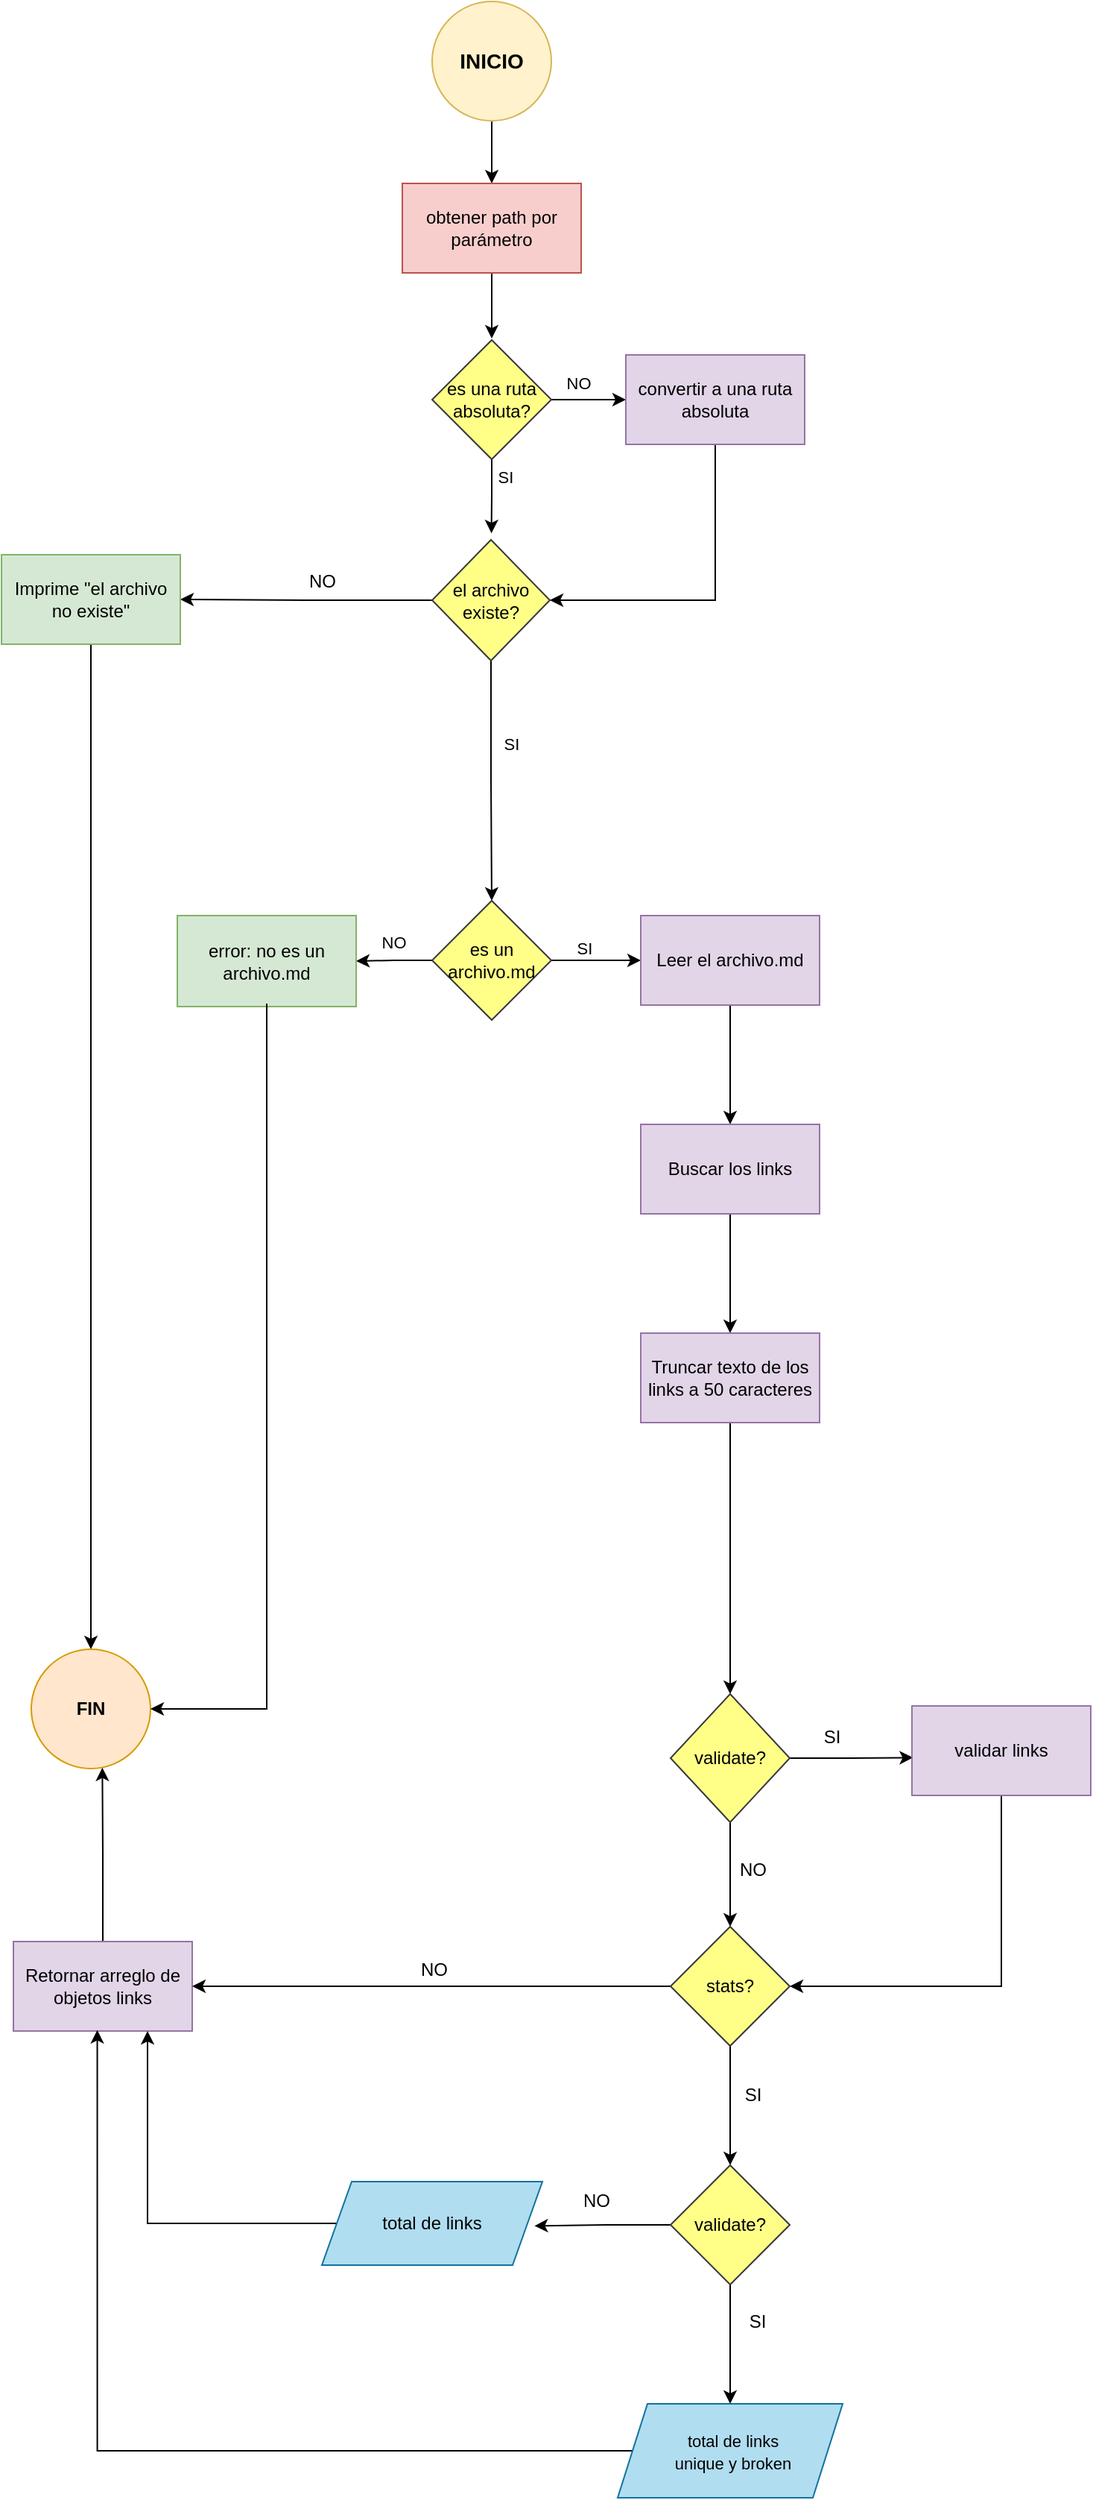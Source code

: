 <mxfile version="21.6.5" type="google" pages="2">
  <diagram name="Copia de Página-1" id="Eb_1iLqbJWPre46TkYi8">
    <mxGraphModel grid="0" page="1" gridSize="10" guides="1" tooltips="1" connect="1" arrows="1" fold="1" pageScale="1" pageWidth="827" pageHeight="1169" math="0" shadow="0">
      <root>
        <mxCell id="flmI9w5uJAhE-OJWaNQS-0" />
        <mxCell id="flmI9w5uJAhE-OJWaNQS-1" parent="flmI9w5uJAhE-OJWaNQS-0" />
        <mxCell id="n52NxJYJDgnvrL88Earb-2" style="edgeStyle=orthogonalEdgeStyle;rounded=0;orthogonalLoop=1;jettySize=auto;html=1;exitX=0.5;exitY=1;exitDx=0;exitDy=0;" edge="1" parent="flmI9w5uJAhE-OJWaNQS-1" source="flmI9w5uJAhE-OJWaNQS-2" target="n52NxJYJDgnvrL88Earb-1">
          <mxGeometry relative="1" as="geometry" />
        </mxCell>
        <mxCell id="flmI9w5uJAhE-OJWaNQS-2" value="&lt;b style=&quot;&quot;&gt;&lt;font style=&quot;font-size: 14px;&quot;&gt;INICIO&lt;/font&gt;&lt;/b&gt;" style="ellipse;whiteSpace=wrap;html=1;aspect=fixed;fillColor=#fff2cc;strokeColor=#d6b656;" vertex="1" parent="flmI9w5uJAhE-OJWaNQS-1">
          <mxGeometry x="370" y="26" width="80" height="80" as="geometry" />
        </mxCell>
        <mxCell id="flmI9w5uJAhE-OJWaNQS-4" value="" style="edgeStyle=orthogonalEdgeStyle;rounded=0;orthogonalLoop=1;jettySize=auto;html=1;entryX=0.5;entryY=0;entryDx=0;entryDy=0;" edge="1" parent="flmI9w5uJAhE-OJWaNQS-1" source="flmI9w5uJAhE-OJWaNQS-7" target="flmI9w5uJAhE-OJWaNQS-30">
          <mxGeometry relative="1" as="geometry">
            <mxPoint x="410" y="309" as="targetPoint" />
          </mxGeometry>
        </mxCell>
        <mxCell id="flmI9w5uJAhE-OJWaNQS-5" value="SI" style="edgeLabel;html=1;align=center;verticalAlign=middle;resizable=0;points=[];" vertex="1" connectable="0" parent="flmI9w5uJAhE-OJWaNQS-4">
          <mxGeometry x="-0.1" y="3" relative="1" as="geometry">
            <mxPoint x="10" y="-17" as="offset" />
          </mxGeometry>
        </mxCell>
        <mxCell id="flmI9w5uJAhE-OJWaNQS-6" value="" style="edgeStyle=orthogonalEdgeStyle;rounded=0;orthogonalLoop=1;jettySize=auto;html=1;" edge="1" parent="flmI9w5uJAhE-OJWaNQS-1" source="flmI9w5uJAhE-OJWaNQS-7" target="flmI9w5uJAhE-OJWaNQS-21">
          <mxGeometry relative="1" as="geometry" />
        </mxCell>
        <mxCell id="flmI9w5uJAhE-OJWaNQS-7" value="el archivo existe?" style="rhombus;whiteSpace=wrap;html=1;fillColor=#ffff88;strokeColor=#36393d;" vertex="1" parent="flmI9w5uJAhE-OJWaNQS-1">
          <mxGeometry x="370" y="387" width="79" height="81" as="geometry" />
        </mxCell>
        <mxCell id="flmI9w5uJAhE-OJWaNQS-20" value="" style="edgeStyle=orthogonalEdgeStyle;rounded=0;orthogonalLoop=1;jettySize=auto;html=1;" edge="1" parent="flmI9w5uJAhE-OJWaNQS-1" source="flmI9w5uJAhE-OJWaNQS-21" target="flmI9w5uJAhE-OJWaNQS-23">
          <mxGeometry relative="1" as="geometry" />
        </mxCell>
        <mxCell id="flmI9w5uJAhE-OJWaNQS-21" value="Imprime &quot;el archivo no existe&quot;" style="whiteSpace=wrap;html=1;fillColor=#d5e8d4;strokeColor=#82b366;" vertex="1" parent="flmI9w5uJAhE-OJWaNQS-1">
          <mxGeometry x="81" y="397" width="120" height="60" as="geometry" />
        </mxCell>
        <mxCell id="flmI9w5uJAhE-OJWaNQS-22" value="NO" style="text;html=1;align=center;verticalAlign=middle;resizable=0;points=[];autosize=1;strokeColor=none;fillColor=none;" vertex="1" parent="flmI9w5uJAhE-OJWaNQS-1">
          <mxGeometry x="278" y="402" width="36" height="26" as="geometry" />
        </mxCell>
        <mxCell id="flmI9w5uJAhE-OJWaNQS-23" value="&lt;b&gt;FIN&lt;/b&gt;" style="ellipse;whiteSpace=wrap;html=1;fillColor=#ffe6cc;strokeColor=#d79b00;" vertex="1" parent="flmI9w5uJAhE-OJWaNQS-1">
          <mxGeometry x="101" y="1131" width="80" height="80" as="geometry" />
        </mxCell>
        <mxCell id="flmI9w5uJAhE-OJWaNQS-26" value="" style="edgeStyle=orthogonalEdgeStyle;rounded=0;orthogonalLoop=1;jettySize=auto;html=1;" edge="1" parent="flmI9w5uJAhE-OJWaNQS-1" source="flmI9w5uJAhE-OJWaNQS-30" target="flmI9w5uJAhE-OJWaNQS-32">
          <mxGeometry relative="1" as="geometry" />
        </mxCell>
        <mxCell id="flmI9w5uJAhE-OJWaNQS-27" value="SI" style="edgeLabel;html=1;align=center;verticalAlign=middle;resizable=0;points=[];" vertex="1" connectable="0" parent="flmI9w5uJAhE-OJWaNQS-26">
          <mxGeometry x="-0.233" y="1" relative="1" as="geometry">
            <mxPoint x="-1" y="-7" as="offset" />
          </mxGeometry>
        </mxCell>
        <mxCell id="flmI9w5uJAhE-OJWaNQS-28" value="" style="edgeStyle=orthogonalEdgeStyle;rounded=0;orthogonalLoop=1;jettySize=auto;html=1;" edge="1" parent="flmI9w5uJAhE-OJWaNQS-1" source="flmI9w5uJAhE-OJWaNQS-30" target="flmI9w5uJAhE-OJWaNQS-33">
          <mxGeometry relative="1" as="geometry" />
        </mxCell>
        <mxCell id="flmI9w5uJAhE-OJWaNQS-29" value="NO" style="edgeLabel;html=1;align=center;verticalAlign=middle;resizable=0;points=[];" vertex="1" connectable="0" parent="flmI9w5uJAhE-OJWaNQS-28">
          <mxGeometry x="-0.033" y="-2" relative="1" as="geometry">
            <mxPoint x="-1" y="-10" as="offset" />
          </mxGeometry>
        </mxCell>
        <mxCell id="flmI9w5uJAhE-OJWaNQS-30" value="es un archivo.md" style="rhombus;whiteSpace=wrap;html=1;fillColor=#ffff88;strokeColor=#36393d;" vertex="1" parent="flmI9w5uJAhE-OJWaNQS-1">
          <mxGeometry x="370" y="629" width="80" height="80" as="geometry" />
        </mxCell>
        <mxCell id="flmI9w5uJAhE-OJWaNQS-31" value="" style="edgeStyle=orthogonalEdgeStyle;rounded=0;orthogonalLoop=1;jettySize=auto;html=1;" edge="1" parent="flmI9w5uJAhE-OJWaNQS-1" source="flmI9w5uJAhE-OJWaNQS-32" target="flmI9w5uJAhE-OJWaNQS-38">
          <mxGeometry relative="1" as="geometry" />
        </mxCell>
        <mxCell id="flmI9w5uJAhE-OJWaNQS-32" value="Leer el archivo.md" style="whiteSpace=wrap;html=1;fillColor=#e1d5e7;strokeColor=#9673a6;" vertex="1" parent="flmI9w5uJAhE-OJWaNQS-1">
          <mxGeometry x="510" y="639" width="120" height="60" as="geometry" />
        </mxCell>
        <mxCell id="flmI9w5uJAhE-OJWaNQS-33" value="error: no es un archivo.md" style="whiteSpace=wrap;html=1;fillColor=#d5e8d4;strokeColor=#82b366;" vertex="1" parent="flmI9w5uJAhE-OJWaNQS-1">
          <mxGeometry x="199" y="639" width="120" height="61" as="geometry" />
        </mxCell>
        <mxCell id="flmI9w5uJAhE-OJWaNQS-34" value="" style="endArrow=classic;html=1;rounded=0;entryX=1;entryY=0.5;entryDx=0;entryDy=0;" edge="1" parent="flmI9w5uJAhE-OJWaNQS-1" target="flmI9w5uJAhE-OJWaNQS-23">
          <mxGeometry width="50" height="50" relative="1" as="geometry">
            <mxPoint x="259" y="698" as="sourcePoint" />
            <mxPoint x="247" y="1009" as="targetPoint" />
            <Array as="points">
              <mxPoint x="259" y="1171" />
            </Array>
          </mxGeometry>
        </mxCell>
        <mxCell id="flmI9w5uJAhE-OJWaNQS-37" value="" style="edgeStyle=orthogonalEdgeStyle;rounded=0;orthogonalLoop=1;jettySize=auto;html=1;" edge="1" parent="flmI9w5uJAhE-OJWaNQS-1" source="flmI9w5uJAhE-OJWaNQS-38" target="flmI9w5uJAhE-OJWaNQS-40">
          <mxGeometry relative="1" as="geometry" />
        </mxCell>
        <mxCell id="flmI9w5uJAhE-OJWaNQS-38" value="Buscar los links" style="whiteSpace=wrap;html=1;fillColor=#e1d5e7;strokeColor=#9673a6;" vertex="1" parent="flmI9w5uJAhE-OJWaNQS-1">
          <mxGeometry x="510" y="779" width="120" height="60" as="geometry" />
        </mxCell>
        <mxCell id="hny0FEZsj_aSgteA06kb-0" style="edgeStyle=orthogonalEdgeStyle;rounded=0;orthogonalLoop=1;jettySize=auto;html=1;exitX=0.5;exitY=1;exitDx=0;exitDy=0;entryX=0.5;entryY=0;entryDx=0;entryDy=0;" edge="1" parent="flmI9w5uJAhE-OJWaNQS-1" source="flmI9w5uJAhE-OJWaNQS-40" target="63wKCJJX6FvhJQ1U0PKb-0">
          <mxGeometry relative="1" as="geometry" />
        </mxCell>
        <mxCell id="flmI9w5uJAhE-OJWaNQS-40" value="Truncar texto de los links a 50 caracteres" style="whiteSpace=wrap;html=1;fillColor=#e1d5e7;strokeColor=#9673a6;" vertex="1" parent="flmI9w5uJAhE-OJWaNQS-1">
          <mxGeometry x="510" y="919" width="120" height="60" as="geometry" />
        </mxCell>
        <mxCell id="hny0FEZsj_aSgteA06kb-12" style="edgeStyle=orthogonalEdgeStyle;rounded=0;orthogonalLoop=1;jettySize=auto;html=1;entryX=0.596;entryY=0.992;entryDx=0;entryDy=0;entryPerimeter=0;" edge="1" parent="flmI9w5uJAhE-OJWaNQS-1" source="flmI9w5uJAhE-OJWaNQS-42" target="flmI9w5uJAhE-OJWaNQS-23">
          <mxGeometry relative="1" as="geometry" />
        </mxCell>
        <mxCell id="flmI9w5uJAhE-OJWaNQS-42" value="Retornar arreglo de objetos links" style="whiteSpace=wrap;html=1;fillColor=#e1d5e7;strokeColor=#9673a6;" vertex="1" parent="flmI9w5uJAhE-OJWaNQS-1">
          <mxGeometry x="89" y="1327" width="120" height="60" as="geometry" />
        </mxCell>
        <mxCell id="n52NxJYJDgnvrL88Earb-3" style="edgeStyle=orthogonalEdgeStyle;rounded=0;orthogonalLoop=1;jettySize=auto;html=1;exitX=0.5;exitY=1;exitDx=0;exitDy=0;" edge="1" parent="flmI9w5uJAhE-OJWaNQS-1" source="n52NxJYJDgnvrL88Earb-1">
          <mxGeometry relative="1" as="geometry">
            <mxPoint x="410" y="252" as="targetPoint" />
          </mxGeometry>
        </mxCell>
        <mxCell id="n52NxJYJDgnvrL88Earb-1" value="obtener path por parámetro" style="whiteSpace=wrap;html=1;fillColor=#f8cecc;strokeColor=#b85450;" vertex="1" parent="flmI9w5uJAhE-OJWaNQS-1">
          <mxGeometry x="350" y="148" width="120" height="60" as="geometry" />
        </mxCell>
        <mxCell id="iaJCq1oTjdlVzCQCZ5go-2" style="edgeStyle=orthogonalEdgeStyle;rounded=0;orthogonalLoop=1;jettySize=auto;html=1;exitX=1;exitY=0.5;exitDx=0;exitDy=0;entryX=0;entryY=0.5;entryDx=0;entryDy=0;" edge="1" parent="flmI9w5uJAhE-OJWaNQS-1" source="ioRW1G0ksGucZCcj0Kav-2" target="iaJCq1oTjdlVzCQCZ5go-1">
          <mxGeometry relative="1" as="geometry" />
        </mxCell>
        <mxCell id="iaJCq1oTjdlVzCQCZ5go-5" value="NO" style="edgeLabel;html=1;align=center;verticalAlign=middle;resizable=0;points=[];" connectable="0" vertex="1" parent="iaJCq1oTjdlVzCQCZ5go-2">
          <mxGeometry x="-0.285" y="-1" relative="1" as="geometry">
            <mxPoint y="-12" as="offset" />
          </mxGeometry>
        </mxCell>
        <mxCell id="iaJCq1oTjdlVzCQCZ5go-3" style="edgeStyle=orthogonalEdgeStyle;rounded=0;orthogonalLoop=1;jettySize=auto;html=1;exitX=0.5;exitY=1;exitDx=0;exitDy=0;" edge="1" parent="flmI9w5uJAhE-OJWaNQS-1" source="ioRW1G0ksGucZCcj0Kav-2">
          <mxGeometry relative="1" as="geometry">
            <mxPoint x="409.8" y="382.6" as="targetPoint" />
          </mxGeometry>
        </mxCell>
        <mxCell id="iaJCq1oTjdlVzCQCZ5go-4" value="SI" style="edgeLabel;html=1;align=center;verticalAlign=middle;resizable=0;points=[];" connectable="0" vertex="1" parent="iaJCq1oTjdlVzCQCZ5go-3">
          <mxGeometry x="-0.197" y="2" relative="1" as="geometry">
            <mxPoint x="7" y="-8" as="offset" />
          </mxGeometry>
        </mxCell>
        <mxCell id="ioRW1G0ksGucZCcj0Kav-2" value="es una ruta absoluta?" style="rhombus;whiteSpace=wrap;html=1;fillColor=#ffff88;strokeColor=#36393d;" vertex="1" parent="flmI9w5uJAhE-OJWaNQS-1">
          <mxGeometry x="370" y="253" width="80" height="80" as="geometry" />
        </mxCell>
        <mxCell id="Nl9SdydDJLbkenpEZ9Hk-1" style="edgeStyle=orthogonalEdgeStyle;rounded=0;orthogonalLoop=1;jettySize=auto;html=1;exitX=0.5;exitY=1;exitDx=0;exitDy=0;entryX=1;entryY=0.5;entryDx=0;entryDy=0;" edge="1" parent="flmI9w5uJAhE-OJWaNQS-1" source="iaJCq1oTjdlVzCQCZ5go-1" target="flmI9w5uJAhE-OJWaNQS-7">
          <mxGeometry relative="1" as="geometry">
            <mxPoint x="410" y="380.333" as="targetPoint" />
          </mxGeometry>
        </mxCell>
        <mxCell id="iaJCq1oTjdlVzCQCZ5go-1" value="convertir a una ruta absoluta" style="whiteSpace=wrap;html=1;fillColor=#e1d5e7;strokeColor=#9673a6;" vertex="1" parent="flmI9w5uJAhE-OJWaNQS-1">
          <mxGeometry x="500" y="263" width="120" height="60" as="geometry" />
        </mxCell>
        <mxCell id="hny0FEZsj_aSgteA06kb-2" style="edgeStyle=orthogonalEdgeStyle;rounded=0;orthogonalLoop=1;jettySize=auto;html=1;exitX=1;exitY=0.5;exitDx=0;exitDy=0;entryX=0.006;entryY=0.578;entryDx=0;entryDy=0;entryPerimeter=0;" edge="1" parent="flmI9w5uJAhE-OJWaNQS-1" source="63wKCJJX6FvhJQ1U0PKb-0" target="hny0FEZsj_aSgteA06kb-1">
          <mxGeometry relative="1" as="geometry">
            <mxPoint x="665.8" y="1204.2" as="targetPoint" />
          </mxGeometry>
        </mxCell>
        <mxCell id="hny0FEZsj_aSgteA06kb-5" style="edgeStyle=orthogonalEdgeStyle;rounded=0;orthogonalLoop=1;jettySize=auto;html=1;exitX=0.5;exitY=1;exitDx=0;exitDy=0;entryX=0.5;entryY=0;entryDx=0;entryDy=0;" edge="1" parent="flmI9w5uJAhE-OJWaNQS-1" source="63wKCJJX6FvhJQ1U0PKb-0" target="hny0FEZsj_aSgteA06kb-4">
          <mxGeometry relative="1" as="geometry" />
        </mxCell>
        <mxCell id="63wKCJJX6FvhJQ1U0PKb-0" value="validate?" style="rhombus;whiteSpace=wrap;html=1;fillColor=#ffff88;strokeColor=#36393d;" vertex="1" parent="flmI9w5uJAhE-OJWaNQS-1">
          <mxGeometry x="530" y="1161" width="80" height="86" as="geometry" />
        </mxCell>
        <mxCell id="63wKCJJX6FvhJQ1U0PKb-8" value="SI" style="text;html=1;align=center;verticalAlign=middle;resizable=0;points=[];autosize=1;strokeColor=none;fillColor=none;" vertex="1" parent="flmI9w5uJAhE-OJWaNQS-1">
          <mxGeometry x="623" y="1177" width="29" height="26" as="geometry" />
        </mxCell>
        <mxCell id="hny0FEZsj_aSgteA06kb-9" style="edgeStyle=orthogonalEdgeStyle;rounded=0;orthogonalLoop=1;jettySize=auto;html=1;exitX=0.5;exitY=1;exitDx=0;exitDy=0;entryX=1;entryY=0.5;entryDx=0;entryDy=0;" edge="1" parent="flmI9w5uJAhE-OJWaNQS-1" source="hny0FEZsj_aSgteA06kb-1" target="hny0FEZsj_aSgteA06kb-4">
          <mxGeometry relative="1" as="geometry" />
        </mxCell>
        <mxCell id="hny0FEZsj_aSgteA06kb-1" value="validar links" style="whiteSpace=wrap;html=1;fillColor=#e1d5e7;strokeColor=#9673a6;" vertex="1" parent="flmI9w5uJAhE-OJWaNQS-1">
          <mxGeometry x="692" y="1169" width="120" height="60" as="geometry" />
        </mxCell>
        <mxCell id="hny0FEZsj_aSgteA06kb-10" style="edgeStyle=orthogonalEdgeStyle;rounded=0;orthogonalLoop=1;jettySize=auto;html=1;exitX=0;exitY=0.5;exitDx=0;exitDy=0;entryX=1;entryY=0.5;entryDx=0;entryDy=0;" edge="1" parent="flmI9w5uJAhE-OJWaNQS-1" source="hny0FEZsj_aSgteA06kb-4" target="flmI9w5uJAhE-OJWaNQS-42">
          <mxGeometry relative="1" as="geometry" />
        </mxCell>
        <mxCell id="hny0FEZsj_aSgteA06kb-14" value="" style="edgeStyle=orthogonalEdgeStyle;rounded=0;orthogonalLoop=1;jettySize=auto;html=1;" edge="1" parent="flmI9w5uJAhE-OJWaNQS-1" source="hny0FEZsj_aSgteA06kb-4" target="hny0FEZsj_aSgteA06kb-13">
          <mxGeometry relative="1" as="geometry" />
        </mxCell>
        <mxCell id="hny0FEZsj_aSgteA06kb-4" value="stats?" style="rhombus;whiteSpace=wrap;html=1;fillColor=#ffff88;strokeColor=#36393d;" vertex="1" parent="flmI9w5uJAhE-OJWaNQS-1">
          <mxGeometry x="530" y="1317" width="80" height="80" as="geometry" />
        </mxCell>
        <mxCell id="hny0FEZsj_aSgteA06kb-6" value="NO" style="text;html=1;align=center;verticalAlign=middle;resizable=0;points=[];autosize=1;strokeColor=none;fillColor=none;" vertex="1" parent="flmI9w5uJAhE-OJWaNQS-1">
          <mxGeometry x="567" y="1266" width="36" height="26" as="geometry" />
        </mxCell>
        <mxCell id="hny0FEZsj_aSgteA06kb-11" value="NO" style="text;html=1;align=center;verticalAlign=middle;resizable=0;points=[];autosize=1;strokeColor=none;fillColor=none;" vertex="1" parent="flmI9w5uJAhE-OJWaNQS-1">
          <mxGeometry x="353" y="1333" width="36" height="26" as="geometry" />
        </mxCell>
        <mxCell id="hny0FEZsj_aSgteA06kb-17" style="edgeStyle=orthogonalEdgeStyle;rounded=0;orthogonalLoop=1;jettySize=auto;html=1;exitX=0.5;exitY=1;exitDx=0;exitDy=0;entryX=0.5;entryY=0;entryDx=0;entryDy=0;" edge="1" parent="flmI9w5uJAhE-OJWaNQS-1" source="hny0FEZsj_aSgteA06kb-13" target="hny0FEZsj_aSgteA06kb-16">
          <mxGeometry relative="1" as="geometry" />
        </mxCell>
        <mxCell id="hny0FEZsj_aSgteA06kb-22" style="edgeStyle=orthogonalEdgeStyle;rounded=0;orthogonalLoop=1;jettySize=auto;html=1;exitX=0;exitY=0.5;exitDx=0;exitDy=0;entryX=0.964;entryY=0.53;entryDx=0;entryDy=0;entryPerimeter=0;" edge="1" parent="flmI9w5uJAhE-OJWaNQS-1" source="hny0FEZsj_aSgteA06kb-13" target="hny0FEZsj_aSgteA06kb-21">
          <mxGeometry relative="1" as="geometry" />
        </mxCell>
        <mxCell id="hny0FEZsj_aSgteA06kb-13" value="validate?" style="rhombus;whiteSpace=wrap;html=1;fillColor=#ffff88;strokeColor=#36393d;" vertex="1" parent="flmI9w5uJAhE-OJWaNQS-1">
          <mxGeometry x="530" y="1477" width="80" height="80" as="geometry" />
        </mxCell>
        <mxCell id="hny0FEZsj_aSgteA06kb-15" value="SI" style="text;html=1;align=center;verticalAlign=middle;resizable=0;points=[];autosize=1;strokeColor=none;fillColor=none;" vertex="1" parent="flmI9w5uJAhE-OJWaNQS-1">
          <mxGeometry x="570.5" y="1417" width="29" height="26" as="geometry" />
        </mxCell>
        <mxCell id="hny0FEZsj_aSgteA06kb-19" style="edgeStyle=orthogonalEdgeStyle;rounded=0;orthogonalLoop=1;jettySize=auto;html=1;exitX=0;exitY=0.5;exitDx=0;exitDy=0;entryX=0.469;entryY=0.989;entryDx=0;entryDy=0;entryPerimeter=0;" edge="1" parent="flmI9w5uJAhE-OJWaNQS-1" source="hny0FEZsj_aSgteA06kb-16" target="flmI9w5uJAhE-OJWaNQS-42">
          <mxGeometry relative="1" as="geometry" />
        </mxCell>
        <mxCell id="hny0FEZsj_aSgteA06kb-16" value="&lt;font style=&quot;font-size: 11px;&quot;&gt;&amp;nbsp;total de links&lt;br&gt;&amp;nbsp;unique y broken&lt;/font&gt;" style="shape=parallelogram;perimeter=parallelogramPerimeter;whiteSpace=wrap;html=1;fixedSize=1;fillColor=#b1ddf0;strokeColor=#10739e;" vertex="1" parent="flmI9w5uJAhE-OJWaNQS-1">
          <mxGeometry x="494.5" y="1637" width="151" height="63" as="geometry" />
        </mxCell>
        <mxCell id="hny0FEZsj_aSgteA06kb-20" value="SI" style="text;html=1;align=center;verticalAlign=middle;resizable=0;points=[];autosize=1;strokeColor=none;fillColor=none;" vertex="1" parent="flmI9w5uJAhE-OJWaNQS-1">
          <mxGeometry x="573" y="1569" width="29" height="26" as="geometry" />
        </mxCell>
        <mxCell id="hny0FEZsj_aSgteA06kb-24" style="edgeStyle=orthogonalEdgeStyle;rounded=0;orthogonalLoop=1;jettySize=auto;html=1;exitX=0;exitY=0.5;exitDx=0;exitDy=0;entryX=0.75;entryY=1;entryDx=0;entryDy=0;" edge="1" parent="flmI9w5uJAhE-OJWaNQS-1" source="hny0FEZsj_aSgteA06kb-21" target="flmI9w5uJAhE-OJWaNQS-42">
          <mxGeometry relative="1" as="geometry" />
        </mxCell>
        <mxCell id="hny0FEZsj_aSgteA06kb-21" value="total de links" style="shape=parallelogram;perimeter=parallelogramPerimeter;whiteSpace=wrap;html=1;fixedSize=1;fillColor=#b1ddf0;strokeColor=#10739e;" vertex="1" parent="flmI9w5uJAhE-OJWaNQS-1">
          <mxGeometry x="296" y="1488" width="148" height="56" as="geometry" />
        </mxCell>
        <mxCell id="hny0FEZsj_aSgteA06kb-23" value="NO" style="text;html=1;align=center;verticalAlign=middle;resizable=0;points=[];autosize=1;strokeColor=none;fillColor=none;" vertex="1" parent="flmI9w5uJAhE-OJWaNQS-1">
          <mxGeometry x="462" y="1488" width="36" height="26" as="geometry" />
        </mxCell>
      </root>
    </mxGraphModel>
  </diagram>
  <diagram id="k8mlhRg00v6p-Pna7aoA" name="Página-2">
    <mxGraphModel grid="0" page="1" gridSize="10" guides="1" tooltips="1" connect="1" arrows="1" fold="1" pageScale="1" pageWidth="827" pageHeight="1169" math="0" shadow="0">
      <root>
        <mxCell id="0" />
        <mxCell id="1" parent="0" />
      </root>
    </mxGraphModel>
  </diagram>
</mxfile>
